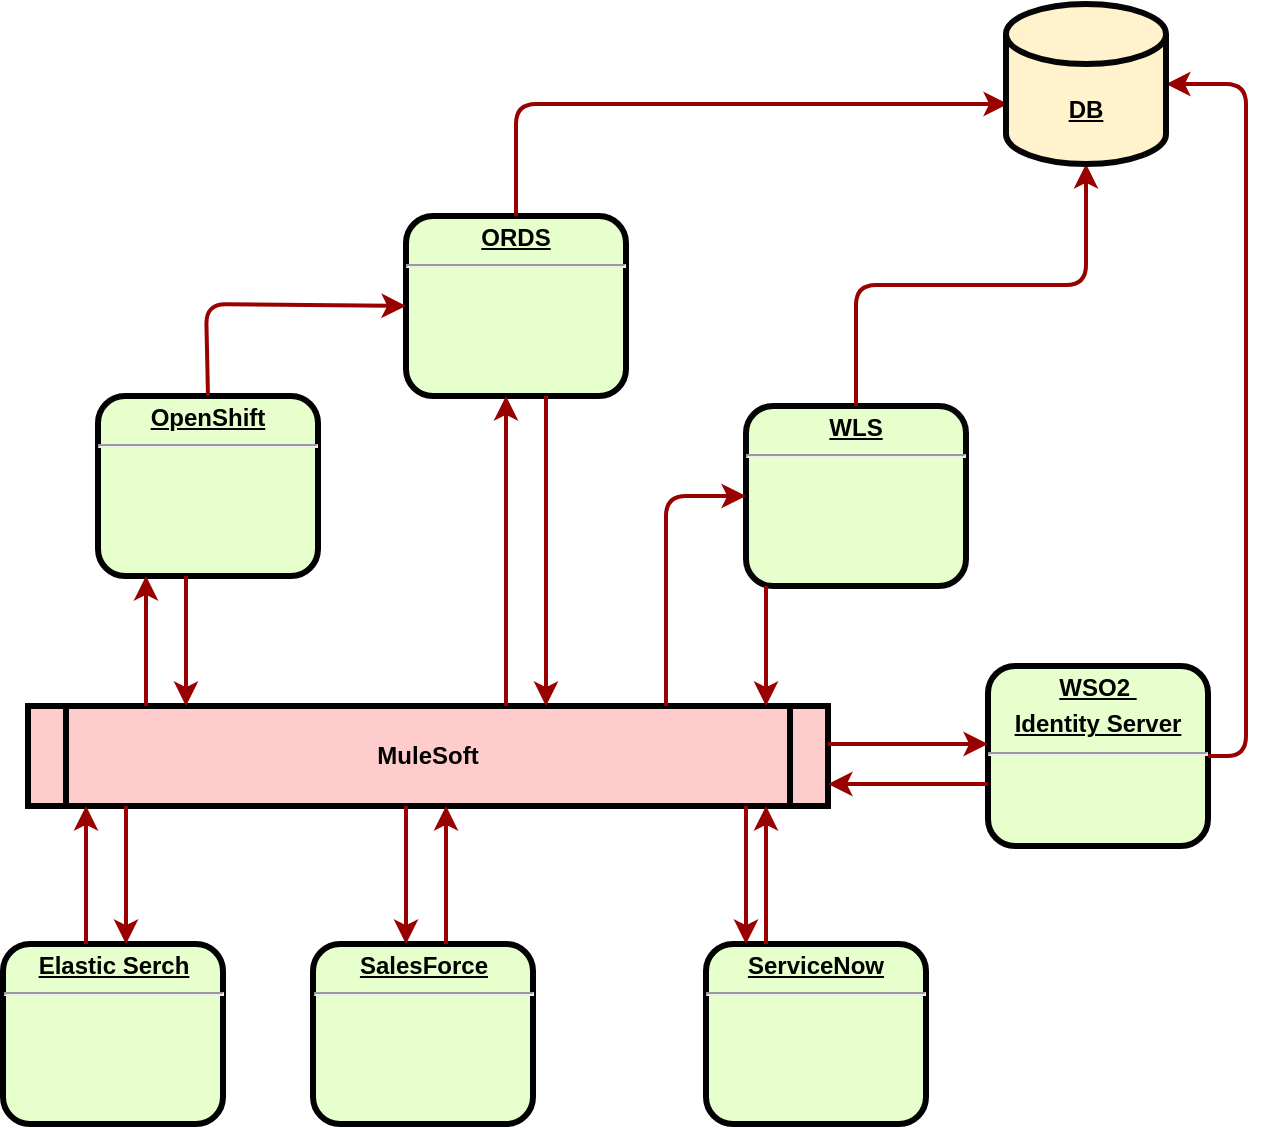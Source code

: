 <mxfile version="21.0.6" type="github">
  <diagram name="Page-1" id="c7558073-3199-34d8-9f00-42111426c3f3">
    <mxGraphModel dx="1012" dy="811" grid="1" gridSize="10" guides="1" tooltips="1" connect="1" arrows="1" fold="1" page="1" pageScale="1" pageWidth="826" pageHeight="1169" background="none" math="0" shadow="0">
      <root>
        <mxCell id="0" />
        <mxCell id="1" parent="0" />
        <mxCell id="2" value="&lt;p style=&quot;margin: 0px; margin-top: 4px; text-align: center; text-decoration: underline;&quot;&gt;&lt;strong&gt;OpenShift&lt;/strong&gt;&lt;/p&gt;&lt;hr&gt;&lt;p style=&quot;margin: 0px; margin-left: 8px;&quot;&gt;&lt;br&gt;&lt;/p&gt;" style="verticalAlign=middle;align=center;overflow=fill;fontSize=12;fontFamily=Helvetica;html=1;rounded=1;fontStyle=1;strokeWidth=3;fillColor=#E6FFCC" parent="1" vertex="1">
          <mxGeometry x="156" y="486" width="110" height="90" as="geometry" />
        </mxCell>
        <mxCell id="5" value="MuleSoft" style="shape=process;whiteSpace=wrap;align=center;verticalAlign=middle;size=0.048;fontStyle=1;strokeWidth=3;fillColor=#FFCCCC" parent="1" vertex="1">
          <mxGeometry x="121.0" y="641" width="400" height="50" as="geometry" />
        </mxCell>
        <mxCell id="6" value="&lt;p style=&quot;margin: 0px; margin-top: 4px; text-align: center; text-decoration: underline;&quot;&gt;&lt;strong&gt;ORDS&lt;br&gt;&lt;/strong&gt;&lt;/p&gt;&lt;hr&gt;&lt;p style=&quot;margin: 0px; margin-left: 8px;&quot;&gt;&lt;br&gt;&lt;/p&gt;" style="verticalAlign=middle;align=center;overflow=fill;fontSize=12;fontFamily=Helvetica;html=1;rounded=1;fontStyle=1;strokeWidth=3;fillColor=#E6FFCC" parent="1" vertex="1">
          <mxGeometry x="310" y="396" width="110" height="90" as="geometry" />
        </mxCell>
        <mxCell id="7" value="&lt;p style=&quot;border-color: var(--border-color); margin: 4px 0px 0px; text-decoration-line: underline;&quot;&gt;&lt;strong style=&quot;border-color: var(--border-color);&quot;&gt;WSO2&amp;nbsp;&lt;/strong&gt;&lt;/p&gt;&lt;p style=&quot;border-color: var(--border-color); margin: 4px 0px 0px; text-decoration-line: underline;&quot;&gt;&lt;strong style=&quot;border-color: var(--border-color);&quot;&gt;Identity Server&lt;br style=&quot;border-color: var(--border-color);&quot;&gt;&lt;/strong&gt;&lt;/p&gt;&lt;hr style=&quot;border-color: var(--border-color);&quot;&gt;&lt;p style=&quot;border-color: var(--border-color); margin: 0px 0px 0px 8px;&quot;&gt;&lt;br style=&quot;border-color: var(--border-color);&quot;&gt;&lt;/p&gt;" style="verticalAlign=middle;align=center;overflow=fill;fontSize=12;fontFamily=Helvetica;html=1;rounded=1;fontStyle=1;strokeWidth=3;fillColor=#E6FFCC" parent="1" vertex="1">
          <mxGeometry x="601" y="621" width="110" height="90" as="geometry" />
        </mxCell>
        <mxCell id="8" value="&lt;p style=&quot;margin: 0px; margin-top: 4px; text-align: center; text-decoration: underline;&quot;&gt;&lt;strong&gt;WLS&lt;br&gt;&lt;/strong&gt;&lt;/p&gt;&lt;hr&gt;&lt;p style=&quot;margin: 0px; margin-left: 8px;&quot;&gt;&lt;br&gt;&lt;/p&gt;" style="verticalAlign=middle;align=center;overflow=fill;fontSize=12;fontFamily=Helvetica;html=1;rounded=1;fontStyle=1;strokeWidth=3;fillColor=#E6FFCC;strokeColor=#050505;" parent="1" vertex="1">
          <mxGeometry x="480" y="491" width="110" height="90" as="geometry" />
        </mxCell>
        <mxCell id="9" value="&lt;p style=&quot;margin: 0px; margin-top: 4px; text-align: center; text-decoration: underline;&quot;&gt;&lt;strong&gt;ServiceNow&lt;/strong&gt;&lt;/p&gt;&lt;hr&gt;&lt;p style=&quot;margin: 0px; margin-left: 8px;&quot;&gt;&lt;br&gt;&lt;/p&gt;" style="verticalAlign=middle;align=center;overflow=fill;fontSize=12;fontFamily=Helvetica;html=1;rounded=1;fontStyle=1;strokeWidth=3;fillColor=#E6FFCC" parent="1" vertex="1">
          <mxGeometry x="460" y="760" width="110" height="90" as="geometry" />
        </mxCell>
        <mxCell id="10" value="&lt;p style=&quot;margin: 0px; margin-top: 4px; text-align: center; text-decoration: underline;&quot;&gt;&lt;strong&gt;Elastic Serch&lt;br&gt;&lt;/strong&gt;&lt;/p&gt;&lt;hr&gt;&lt;p style=&quot;margin: 0px; margin-left: 8px;&quot;&gt;&lt;br&gt;&lt;/p&gt;" style="verticalAlign=middle;align=center;overflow=fill;fontSize=12;fontFamily=Helvetica;html=1;rounded=1;fontStyle=1;strokeWidth=3;fillColor=#E6FFCC" parent="1" vertex="1">
          <mxGeometry x="108.5" y="760" width="110" height="90" as="geometry" />
        </mxCell>
        <mxCell id="36" value="" style="edgeStyle=none;noEdgeStyle=1;strokeColor=#990000;strokeWidth=2;exitX=0.5;exitY=0;exitDx=0;exitDy=0;entryX=0;entryY=0.5;entryDx=0;entryDy=0;" parent="1" source="2" target="6" edge="1">
          <mxGeometry width="100" height="100" relative="1" as="geometry">
            <mxPoint x="211" y="436" as="sourcePoint" />
            <mxPoint x="40" y="400" as="targetPoint" />
            <Array as="points">
              <mxPoint x="210" y="440" />
            </Array>
          </mxGeometry>
        </mxCell>
        <mxCell id="11" value="&lt;p style=&quot;margin: 0px; margin-top: 4px; text-align: center; text-decoration: underline;&quot;&gt;&lt;strong style=&quot;background-color: initial;&quot;&gt;SalesForce&lt;/strong&gt;&lt;/p&gt;&lt;hr&gt;&lt;p style=&quot;margin: 0px; margin-left: 8px;&quot;&gt;&lt;br&gt;&lt;/p&gt;" style="verticalAlign=middle;align=center;overflow=fill;fontSize=12;fontFamily=Helvetica;html=1;rounded=1;fontStyle=1;strokeWidth=3;fillColor=#E6FFCC" parent="1" vertex="1">
          <mxGeometry x="263.5" y="760" width="110" height="90" as="geometry" />
        </mxCell>
        <mxCell id="55" value="" style="edgeStyle=elbowEdgeStyle;elbow=horizontal;strokeColor=#990000;strokeWidth=2" parent="1" source="5" target="2" edge="1">
          <mxGeometry width="100" height="100" relative="1" as="geometry">
            <mxPoint x="-30" y="780" as="sourcePoint" />
            <mxPoint x="70" y="680" as="targetPoint" />
            <Array as="points">
              <mxPoint x="180" y="620" />
            </Array>
          </mxGeometry>
        </mxCell>
        <mxCell id="56" value="" style="edgeStyle=elbowEdgeStyle;elbow=horizontal;strokeColor=#990000;strokeWidth=2" parent="1" source="2" target="5" edge="1">
          <mxGeometry width="100" height="100" relative="1" as="geometry">
            <mxPoint x="-30" y="750" as="sourcePoint" />
            <mxPoint x="70" y="650" as="targetPoint" />
            <Array as="points">
              <mxPoint x="200" y="610" />
            </Array>
          </mxGeometry>
        </mxCell>
        <mxCell id="58" value="" style="edgeStyle=elbowEdgeStyle;elbow=horizontal;strokeColor=#990000;strokeWidth=2" parent="1" source="5" target="6" edge="1">
          <mxGeometry width="100" height="100" relative="1" as="geometry">
            <mxPoint x="300" y="620" as="sourcePoint" />
            <mxPoint x="400" y="520" as="targetPoint" />
            <Array as="points">
              <mxPoint x="360" y="560" />
            </Array>
          </mxGeometry>
        </mxCell>
        <mxCell id="59" value="" style="edgeStyle=elbowEdgeStyle;elbow=horizontal;strokeColor=#990000;strokeWidth=2" parent="1" source="6" target="5" edge="1">
          <mxGeometry width="100" height="100" relative="1" as="geometry">
            <mxPoint x="270" y="620" as="sourcePoint" />
            <mxPoint x="370" y="520" as="targetPoint" />
            <Array as="points">
              <mxPoint x="380" y="570" />
            </Array>
          </mxGeometry>
        </mxCell>
        <mxCell id="65" value="" style="edgeStyle=elbowEdgeStyle;elbow=horizontal;strokeColor=#990000;strokeWidth=2" parent="1" source="6" edge="1">
          <mxGeometry width="100" height="100" relative="1" as="geometry">
            <mxPoint x="180" y="430.0" as="sourcePoint" />
            <mxPoint x="611" y="340" as="targetPoint" />
            <Array as="points">
              <mxPoint x="365" y="390" />
            </Array>
          </mxGeometry>
        </mxCell>
        <mxCell id="66" value="" style="edgeStyle=elbowEdgeStyle;elbow=vertical;entryX=0.5;entryY=1;strokeColor=#990000;strokeWidth=2;entryDx=0;entryDy=0;entryPerimeter=0;" parent="1" source="8" target="Ku_uSwV1Xp2fQmV4VXcz-96" edge="1">
          <mxGeometry width="100" height="100" relative="1" as="geometry">
            <mxPoint x="450" y="500" as="sourcePoint" />
            <mxPoint x="633.5" y="370" as="targetPoint" />
          </mxGeometry>
        </mxCell>
        <mxCell id="68" value="" style="edgeStyle=elbowEdgeStyle;elbow=horizontal;strokeColor=#990000;strokeWidth=2" parent="1" source="8" target="5" edge="1">
          <mxGeometry width="100" height="100" relative="1" as="geometry">
            <mxPoint x="490" y="630" as="sourcePoint" />
            <mxPoint x="430" y="500" as="targetPoint" />
            <Array as="points">
              <mxPoint x="490" y="610" />
            </Array>
          </mxGeometry>
        </mxCell>
        <mxCell id="69" value="" style="edgeStyle=segmentEdgeStyle;strokeColor=#990000;strokeWidth=2" parent="1" source="5" target="8" edge="1">
          <mxGeometry width="100" height="100" relative="1" as="geometry">
            <mxPoint x="260" y="610" as="sourcePoint" />
            <mxPoint x="360" y="510" as="targetPoint" />
            <Array as="points">
              <mxPoint x="440" y="536" />
            </Array>
          </mxGeometry>
        </mxCell>
        <mxCell id="72" value="" style="edgeStyle=elbowEdgeStyle;elbow=vertical;strokeColor=#990000;strokeWidth=2" parent="1" source="5" target="7" edge="1">
          <mxGeometry width="100" height="100" relative="1" as="geometry">
            <mxPoint x="420" y="750" as="sourcePoint" />
            <mxPoint x="520" y="650" as="targetPoint" />
            <Array as="points">
              <mxPoint x="570" y="660" />
            </Array>
          </mxGeometry>
        </mxCell>
        <mxCell id="73" value="" style="edgeStyle=elbowEdgeStyle;elbow=vertical;strokeColor=#990000;strokeWidth=2" parent="1" source="7" target="5" edge="1">
          <mxGeometry width="100" height="100" relative="1" as="geometry">
            <mxPoint x="380" y="750" as="sourcePoint" />
            <mxPoint x="480" y="650" as="targetPoint" />
            <Array as="points">
              <mxPoint x="570" y="680" />
            </Array>
          </mxGeometry>
        </mxCell>
        <mxCell id="76" value="" style="edgeStyle=elbowEdgeStyle;elbow=horizontal;strokeColor=#990000;strokeWidth=2" parent="1" source="9" target="5" edge="1">
          <mxGeometry width="100" height="100" relative="1" as="geometry">
            <mxPoint x="340" y="830" as="sourcePoint" />
            <mxPoint x="440" y="730" as="targetPoint" />
            <Array as="points">
              <mxPoint x="490" y="720" />
            </Array>
          </mxGeometry>
        </mxCell>
        <mxCell id="77" value="" style="edgeStyle=elbowEdgeStyle;elbow=horizontal;strokeColor=#990000;strokeWidth=2" parent="1" source="5" target="9" edge="1">
          <mxGeometry width="100" height="100" relative="1" as="geometry">
            <mxPoint x="320" y="840" as="sourcePoint" />
            <mxPoint x="420" y="740" as="targetPoint" />
            <Array as="points">
              <mxPoint x="480" y="730" />
            </Array>
          </mxGeometry>
        </mxCell>
        <mxCell id="83" value="" style="edgeStyle=elbowEdgeStyle;elbow=horizontal;strokeColor=#990000;strokeWidth=2;entryX=1;entryY=0.5;entryDx=0;entryDy=0;entryPerimeter=0;exitX=1;exitY=0.5;exitDx=0;exitDy=0;" parent="1" source="7" target="Ku_uSwV1Xp2fQmV4VXcz-96" edge="1">
          <mxGeometry width="100" height="100" relative="1" as="geometry">
            <mxPoint x="120" y="910.0" as="sourcePoint" />
            <mxPoint x="150.0" y="900" as="targetPoint" />
            <Array as="points">
              <mxPoint x="730" y="510" />
              <mxPoint x="700" y="480" />
              <mxPoint x="720" y="880" />
              <mxPoint x="720" y="930" />
              <mxPoint x="730" y="560" />
              <mxPoint x="600" y="880" />
              <mxPoint x="730" y="460" />
            </Array>
          </mxGeometry>
        </mxCell>
        <mxCell id="88" value="" style="edgeStyle=elbowEdgeStyle;elbow=horizontal;strokeColor=#990000;strokeWidth=2" parent="1" source="5" target="11" edge="1">
          <mxGeometry width="100" height="100" relative="1" as="geometry">
            <mxPoint x="-30" y="750" as="sourcePoint" />
            <mxPoint x="70" y="650" as="targetPoint" />
            <Array as="points">
              <mxPoint x="310" y="720" />
            </Array>
          </mxGeometry>
        </mxCell>
        <mxCell id="89" value="" style="edgeStyle=elbowEdgeStyle;elbow=horizontal;strokeColor=#990000;strokeWidth=2" parent="1" source="11" target="5" edge="1">
          <mxGeometry width="100" height="100" relative="1" as="geometry">
            <mxPoint x="-20.0" y="760" as="sourcePoint" />
            <mxPoint x="80.0" y="660" as="targetPoint" />
            <Array as="points">
              <mxPoint x="330" y="720" />
            </Array>
          </mxGeometry>
        </mxCell>
        <mxCell id="92" value="" style="edgeStyle=elbowEdgeStyle;elbow=horizontal;strokeColor=#990000;strokeWidth=2" parent="1" source="5" target="10" edge="1">
          <mxGeometry width="100" height="100" relative="1" as="geometry">
            <mxPoint x="-50.0" y="750" as="sourcePoint" />
            <mxPoint x="50.0" y="650" as="targetPoint" />
            <Array as="points">
              <mxPoint x="170" y="720" />
            </Array>
          </mxGeometry>
        </mxCell>
        <mxCell id="93" value="" style="edgeStyle=elbowEdgeStyle;elbow=horizontal;strokeColor=#990000;strokeWidth=2" parent="1" source="10" target="5" edge="1">
          <mxGeometry width="100" height="100" relative="1" as="geometry">
            <mxPoint x="-40" y="760" as="sourcePoint" />
            <mxPoint x="60" y="660" as="targetPoint" />
            <Array as="points">
              <mxPoint x="150" y="720" />
            </Array>
          </mxGeometry>
        </mxCell>
        <mxCell id="Ku_uSwV1Xp2fQmV4VXcz-96" value="&lt;b&gt;&lt;u&gt;DB&lt;/u&gt;&lt;/b&gt;" style="shape=cylinder3;whiteSpace=wrap;html=1;boundedLbl=1;backgroundOutline=1;size=15;fillColor=#fff2cc;strokeColor=#050505;strokeWidth=3;" vertex="1" parent="1">
          <mxGeometry x="610" y="290" width="80" height="80" as="geometry" />
        </mxCell>
      </root>
    </mxGraphModel>
  </diagram>
</mxfile>
